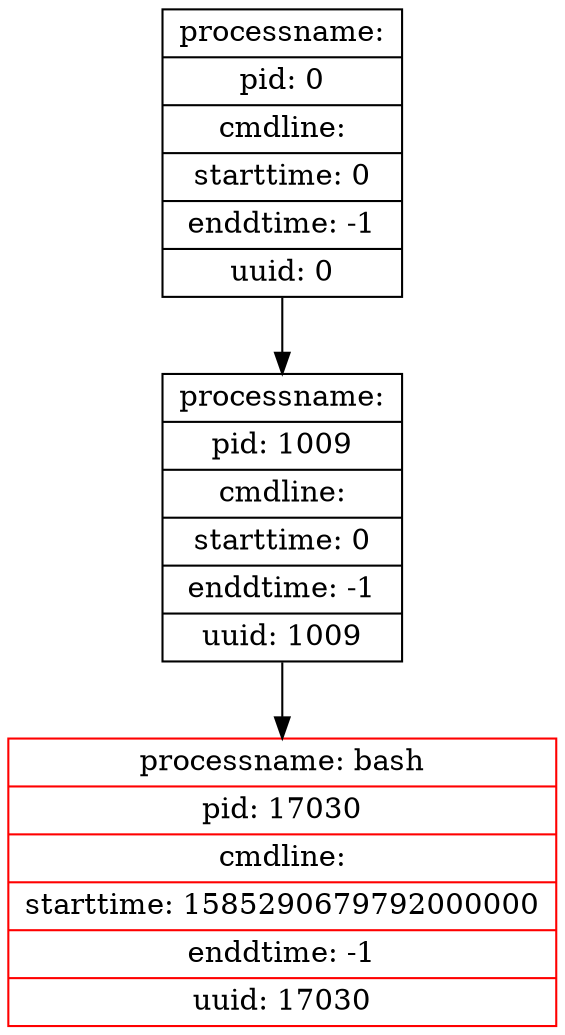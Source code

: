 digraph graph1 {
node [shape = record];
table7130 [label = "{<head>processname: bash | pid: 17030 | cmdline:  | starttime: 1585290679792000000 | enddtime: -1 | uuid: 17030}", color = red];
node [shape = record];
table3 [label = "{<head>processname:  | pid: 1009 | cmdline:  | starttime: 0 | enddtime: -1 | uuid: 1009}"];
table3 -> table7130;
node [shape = record];
table0 [label = "{<head>processname:  | pid: 0 | cmdline:  | starttime: 0 | enddtime: -1 | uuid: 0}"];
table0 -> table3;
}
